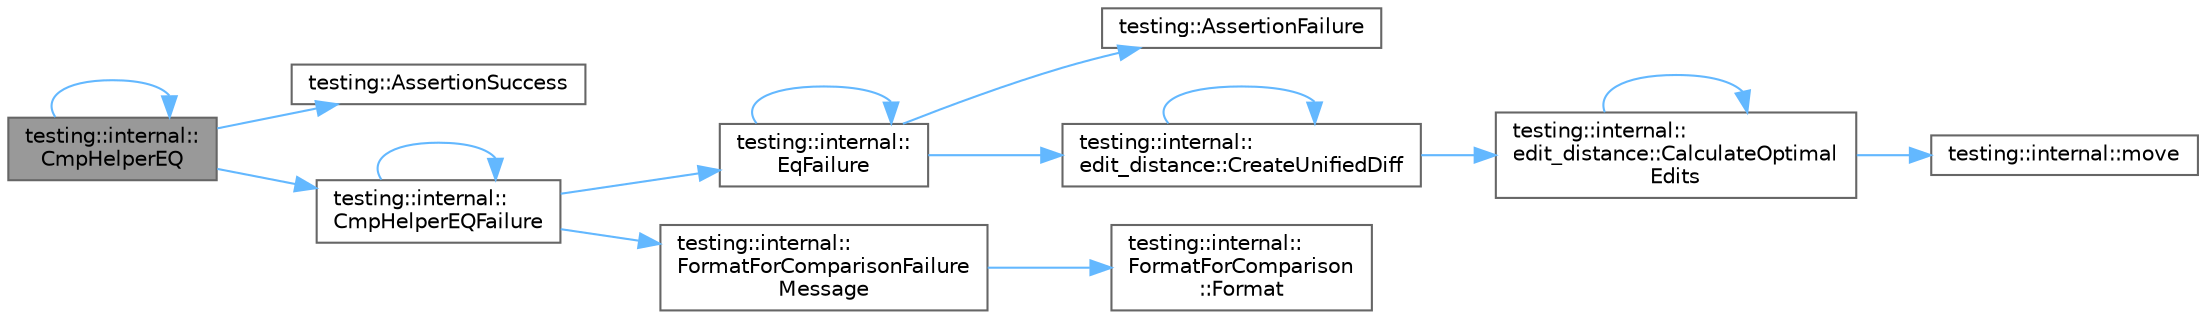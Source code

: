 digraph "testing::internal::CmpHelperEQ"
{
 // LATEX_PDF_SIZE
  bgcolor="transparent";
  edge [fontname=Helvetica,fontsize=10,labelfontname=Helvetica,labelfontsize=10];
  node [fontname=Helvetica,fontsize=10,shape=box,height=0.2,width=0.4];
  rankdir="LR";
  Node1 [id="Node000001",label="testing::internal::\lCmpHelperEQ",height=0.2,width=0.4,color="gray40", fillcolor="grey60", style="filled", fontcolor="black",tooltip=" "];
  Node1 -> Node2 [id="edge1_Node000001_Node000002",color="steelblue1",style="solid",tooltip=" "];
  Node2 [id="Node000002",label="testing::AssertionSuccess",height=0.2,width=0.4,color="grey40", fillcolor="white", style="filled",URL="$namespacetesting.html#ac1d0baedb17286c5c6c87bd1a45da8ac",tooltip=" "];
  Node1 -> Node1 [id="edge2_Node000001_Node000001",color="steelblue1",style="solid",tooltip=" "];
  Node1 -> Node3 [id="edge3_Node000001_Node000003",color="steelblue1",style="solid",tooltip=" "];
  Node3 [id="Node000003",label="testing::internal::\lCmpHelperEQFailure",height=0.2,width=0.4,color="grey40", fillcolor="white", style="filled",URL="$namespacetesting_1_1internal.html#a1def8ec9393360a1b34a20528703e7f7",tooltip=" "];
  Node3 -> Node3 [id="edge4_Node000003_Node000003",color="steelblue1",style="solid",tooltip=" "];
  Node3 -> Node4 [id="edge5_Node000003_Node000004",color="steelblue1",style="solid",tooltip=" "];
  Node4 [id="Node000004",label="testing::internal::\lEqFailure",height=0.2,width=0.4,color="grey40", fillcolor="white", style="filled",URL="$namespacetesting_1_1internal.html#a08725846ff184d3e79bcf5be4df19157",tooltip=" "];
  Node4 -> Node5 [id="edge6_Node000004_Node000005",color="steelblue1",style="solid",tooltip=" "];
  Node5 [id="Node000005",label="testing::AssertionFailure",height=0.2,width=0.4,color="grey40", fillcolor="white", style="filled",URL="$namespacetesting.html#a75cb789614cb1c28c34627a4a3c053df",tooltip=" "];
  Node4 -> Node6 [id="edge7_Node000004_Node000006",color="steelblue1",style="solid",tooltip=" "];
  Node6 [id="Node000006",label="testing::internal::\ledit_distance::CreateUnifiedDiff",height=0.2,width=0.4,color="grey40", fillcolor="white", style="filled",URL="$namespacetesting_1_1internal_1_1edit__distance.html#ac4c24a581ff433d7aca7ed12c9133fb1",tooltip=" "];
  Node6 -> Node7 [id="edge8_Node000006_Node000007",color="steelblue1",style="solid",tooltip=" "];
  Node7 [id="Node000007",label="testing::internal::\ledit_distance::CalculateOptimal\lEdits",height=0.2,width=0.4,color="grey40", fillcolor="white", style="filled",URL="$namespacetesting_1_1internal_1_1edit__distance.html#a26323b4c2a29ea8e187aafbd4d2275db",tooltip=" "];
  Node7 -> Node7 [id="edge9_Node000007_Node000007",color="steelblue1",style="solid",tooltip=" "];
  Node7 -> Node8 [id="edge10_Node000007_Node000008",color="steelblue1",style="solid",tooltip=" "];
  Node8 [id="Node000008",label="testing::internal::move",height=0.2,width=0.4,color="grey40", fillcolor="white", style="filled",URL="$namespacetesting_1_1internal.html#aa1114d84589bd22f45d443527528cb35",tooltip=" "];
  Node6 -> Node6 [id="edge11_Node000006_Node000006",color="steelblue1",style="solid",tooltip=" "];
  Node4 -> Node4 [id="edge12_Node000004_Node000004",color="steelblue1",style="solid",tooltip=" "];
  Node3 -> Node9 [id="edge13_Node000003_Node000009",color="steelblue1",style="solid",tooltip=" "];
  Node9 [id="Node000009",label="testing::internal::\lFormatForComparisonFailure\lMessage",height=0.2,width=0.4,color="grey40", fillcolor="white", style="filled",URL="$namespacetesting_1_1internal.html#a91ab078f10adc669f09b7f604975c518",tooltip=" "];
  Node9 -> Node10 [id="edge14_Node000009_Node000010",color="steelblue1",style="solid",tooltip=" "];
  Node10 [id="Node000010",label="testing::internal::\lFormatForComparison\l::Format",height=0.2,width=0.4,color="grey40", fillcolor="white", style="filled",URL="$classtesting_1_1internal_1_1_format_for_comparison.html#a2aeb688fc55b57abd3021d82eccad896",tooltip=" "];
}
